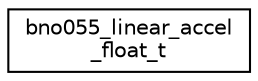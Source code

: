 digraph "Graphical Class Hierarchy"
{
  edge [fontname="Helvetica",fontsize="10",labelfontname="Helvetica",labelfontsize="10"];
  node [fontname="Helvetica",fontsize="10",shape=record];
  rankdir="LR";
  Node1 [label="bno055_linear_accel\l_float_t",height=0.2,width=0.4,color="black", fillcolor="white", style="filled",URL="$structbno055__linear__accel__float__t.html",tooltip="struct for Linear accel-output data of precision float "];
}
